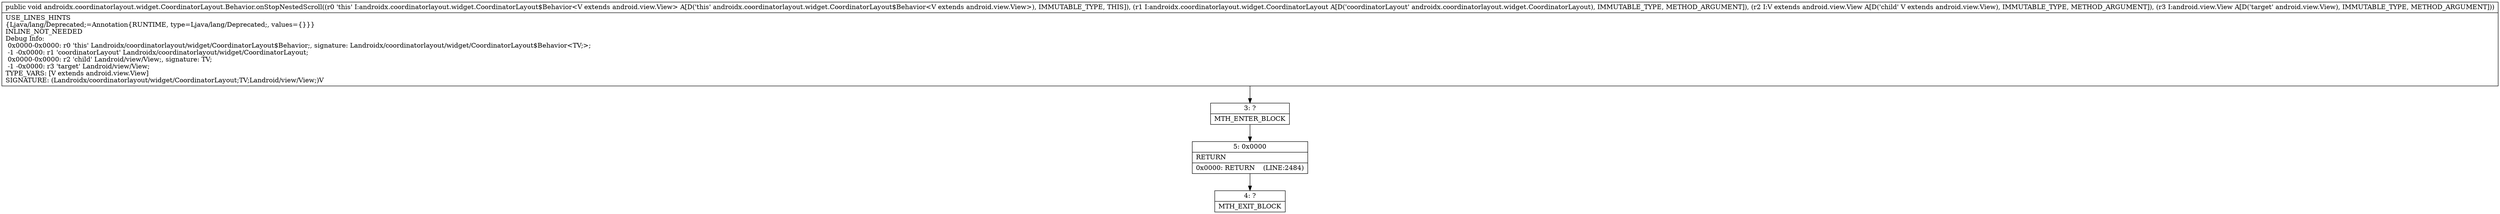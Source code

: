digraph "CFG forandroidx.coordinatorlayout.widget.CoordinatorLayout.Behavior.onStopNestedScroll(Landroidx\/coordinatorlayout\/widget\/CoordinatorLayout;Landroid\/view\/View;Landroid\/view\/View;)V" {
Node_3 [shape=record,label="{3\:\ ?|MTH_ENTER_BLOCK\l}"];
Node_5 [shape=record,label="{5\:\ 0x0000|RETURN\l|0x0000: RETURN    (LINE:2484)\l}"];
Node_4 [shape=record,label="{4\:\ ?|MTH_EXIT_BLOCK\l}"];
MethodNode[shape=record,label="{public void androidx.coordinatorlayout.widget.CoordinatorLayout.Behavior.onStopNestedScroll((r0 'this' I:androidx.coordinatorlayout.widget.CoordinatorLayout$Behavior\<V extends android.view.View\> A[D('this' androidx.coordinatorlayout.widget.CoordinatorLayout$Behavior\<V extends android.view.View\>), IMMUTABLE_TYPE, THIS]), (r1 I:androidx.coordinatorlayout.widget.CoordinatorLayout A[D('coordinatorLayout' androidx.coordinatorlayout.widget.CoordinatorLayout), IMMUTABLE_TYPE, METHOD_ARGUMENT]), (r2 I:V extends android.view.View A[D('child' V extends android.view.View), IMMUTABLE_TYPE, METHOD_ARGUMENT]), (r3 I:android.view.View A[D('target' android.view.View), IMMUTABLE_TYPE, METHOD_ARGUMENT]))  | USE_LINES_HINTS\l\{Ljava\/lang\/Deprecated;=Annotation\{RUNTIME, type=Ljava\/lang\/Deprecated;, values=\{\}\}\}\lINLINE_NOT_NEEDED\lDebug Info:\l  0x0000\-0x0000: r0 'this' Landroidx\/coordinatorlayout\/widget\/CoordinatorLayout$Behavior;, signature: Landroidx\/coordinatorlayout\/widget\/CoordinatorLayout$Behavior\<TV;\>;\l  \-1 \-0x0000: r1 'coordinatorLayout' Landroidx\/coordinatorlayout\/widget\/CoordinatorLayout;\l  0x0000\-0x0000: r2 'child' Landroid\/view\/View;, signature: TV;\l  \-1 \-0x0000: r3 'target' Landroid\/view\/View;\lTYPE_VARS: [V extends android.view.View]\lSIGNATURE: (Landroidx\/coordinatorlayout\/widget\/CoordinatorLayout;TV;Landroid\/view\/View;)V\l}"];
MethodNode -> Node_3;Node_3 -> Node_5;
Node_5 -> Node_4;
}

